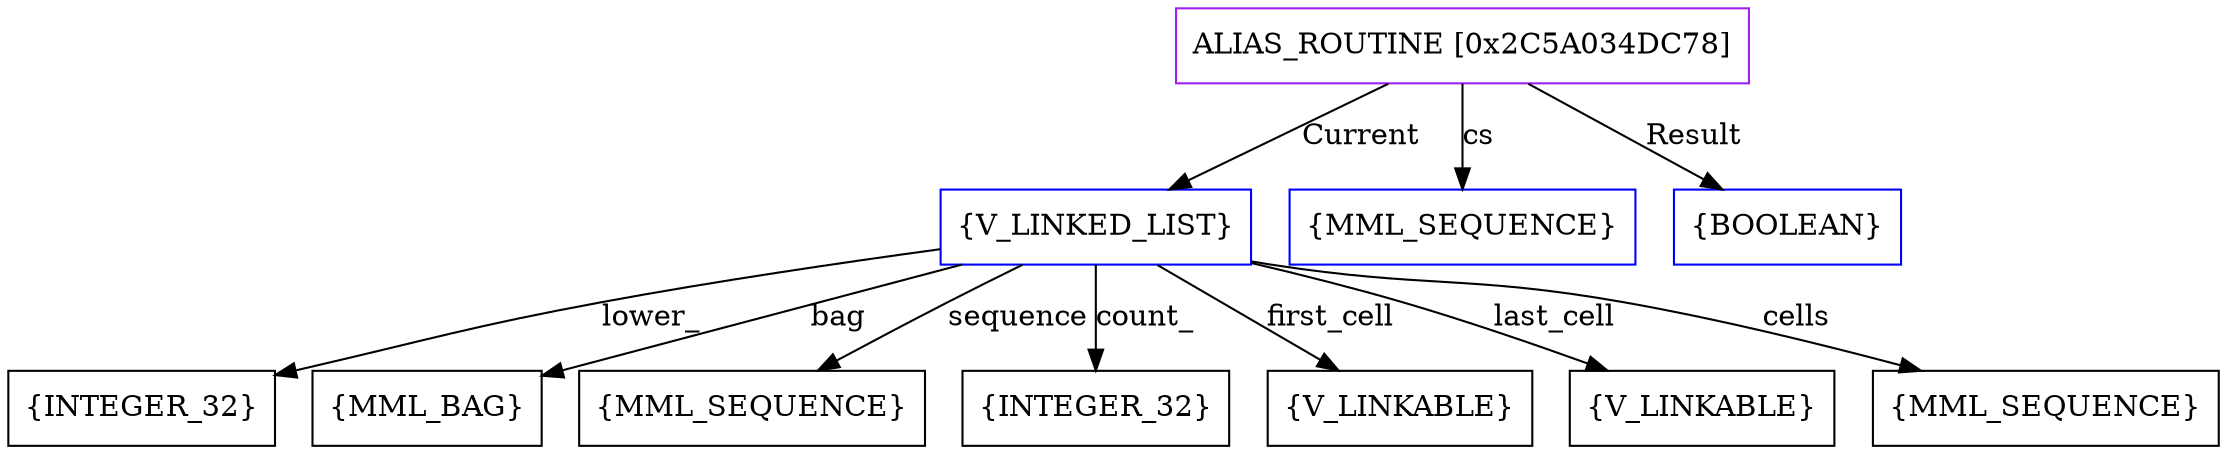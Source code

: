 digraph g {
	node [shape=box]
	b1[color=purple label=<ALIAS_ROUTINE [0x2C5A034DC78]>]
	b2[color=blue label=<{V_LINKED_LIST}>]
	b3[label=<{INTEGER_32}>]
	b4[label=<{MML_BAG}>]
	b5[label=<{MML_SEQUENCE}>]
	b6[label=<{INTEGER_32}>]
	b7[label=<{V_LINKABLE}>]
	b8[label=<{V_LINKABLE}>]
	b9[label=<{MML_SEQUENCE}>]
	b10[color=blue label=<{MML_SEQUENCE}>]
	b11[color=blue label=<{BOOLEAN}>]
	b1->b2[label=<Current>]
	b2->b3[label=<lower_>]
	b2->b4[label=<bag>]
	b2->b5[label=<sequence>]
	b2->b6[label=<count_>]
	b2->b7[label=<first_cell>]
	b2->b8[label=<last_cell>]
	b2->b9[label=<cells>]
	b1->b10[label=<cs>]
	b1->b11[label=<Result>]
}

